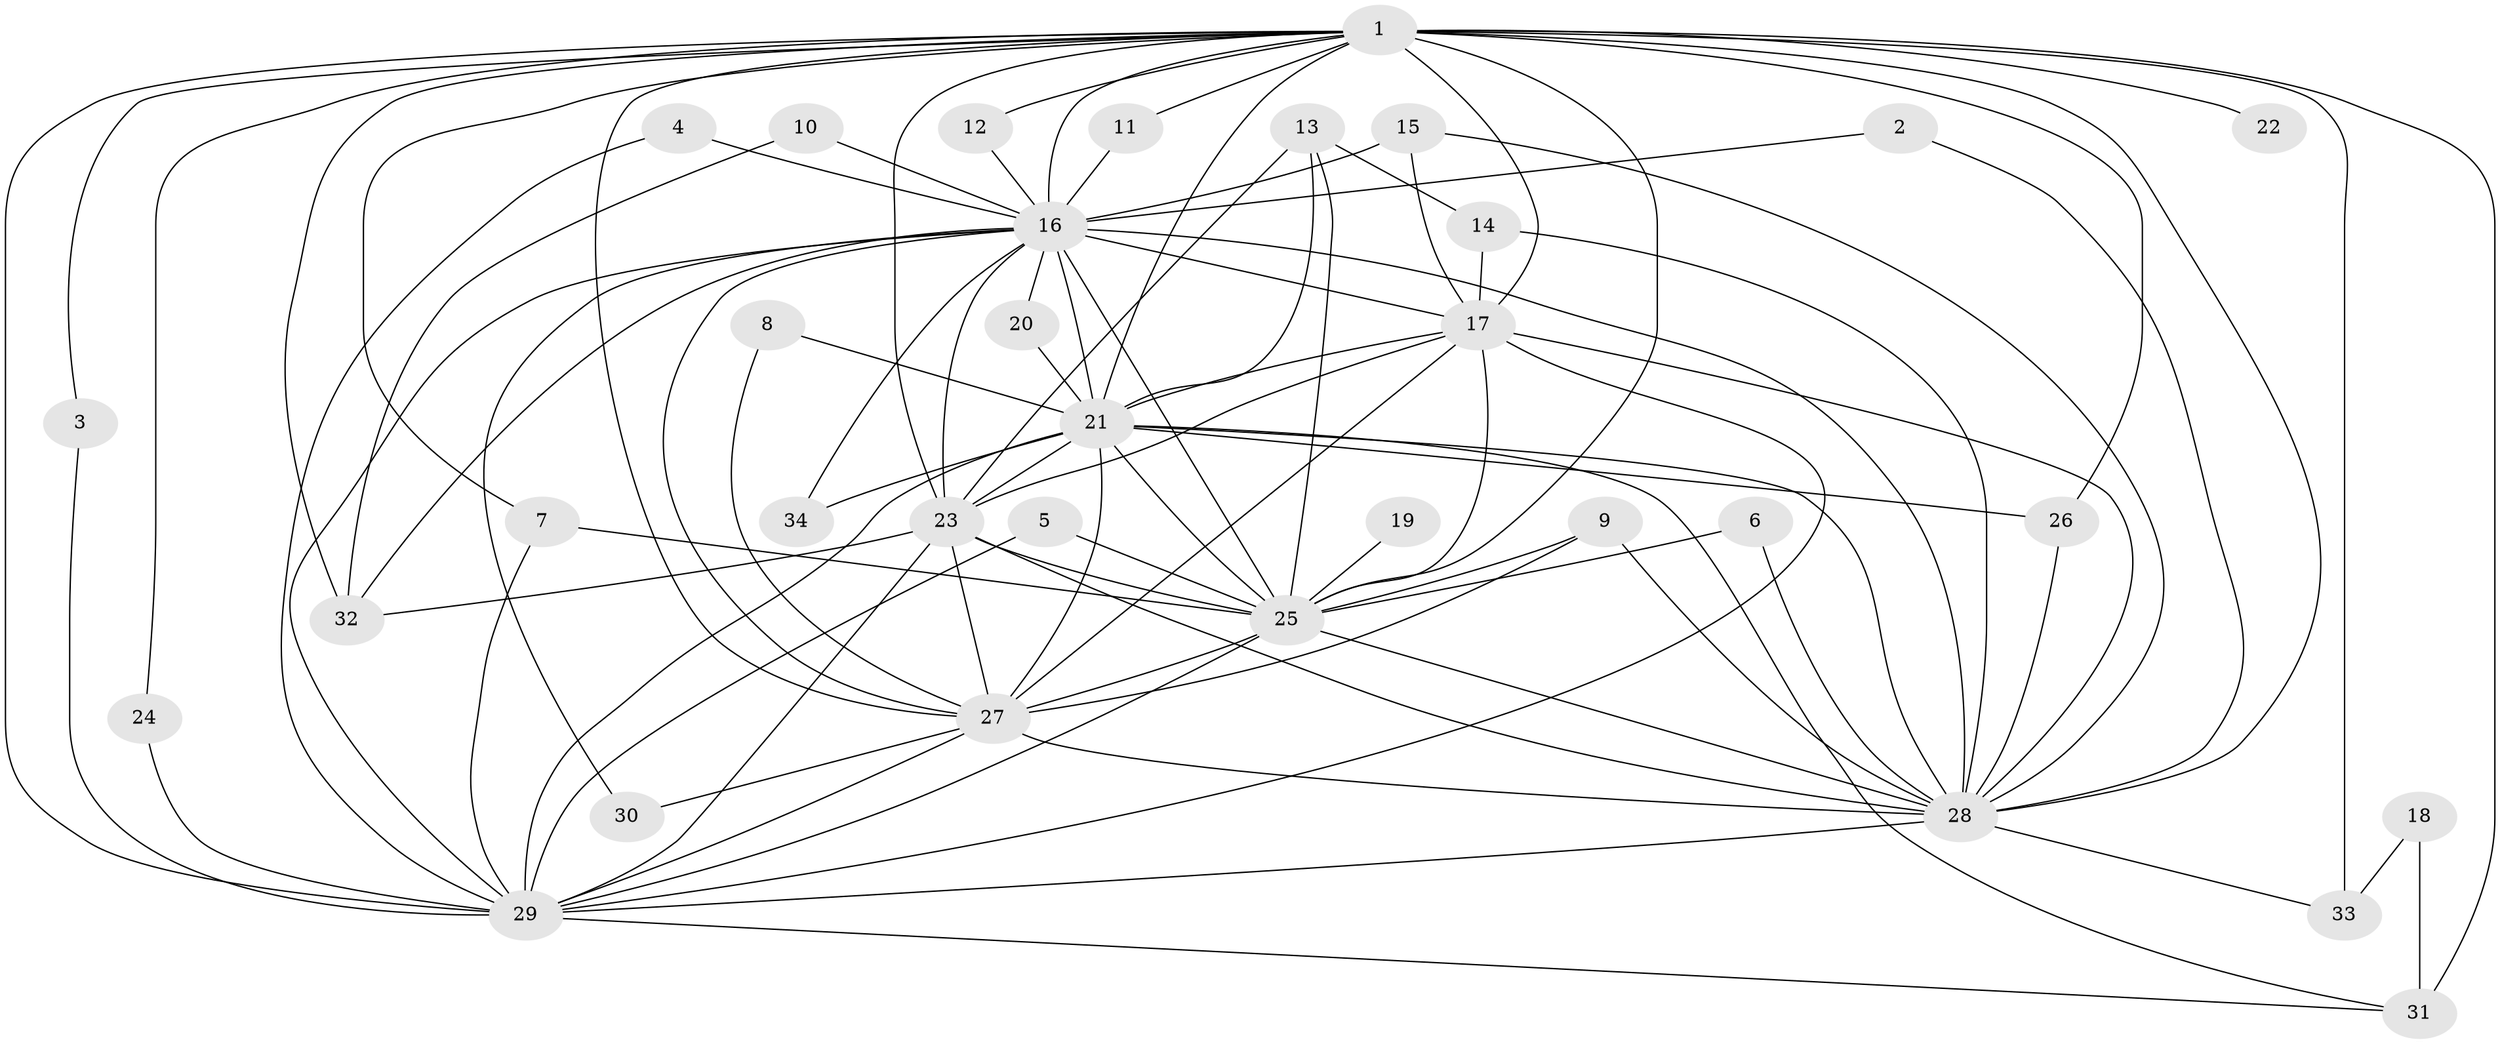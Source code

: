 // original degree distribution, {17: 0.029850746268656716, 18: 0.014925373134328358, 22: 0.014925373134328358, 23: 0.014925373134328358, 14: 0.04477611940298507, 16: 0.014925373134328358, 15: 0.014925373134328358, 3: 0.23880597014925373, 2: 0.4925373134328358, 4: 0.08955223880597014, 5: 0.029850746268656716}
// Generated by graph-tools (version 1.1) at 2025/25/03/09/25 03:25:47]
// undirected, 34 vertices, 92 edges
graph export_dot {
graph [start="1"]
  node [color=gray90,style=filled];
  1;
  2;
  3;
  4;
  5;
  6;
  7;
  8;
  9;
  10;
  11;
  12;
  13;
  14;
  15;
  16;
  17;
  18;
  19;
  20;
  21;
  22;
  23;
  24;
  25;
  26;
  27;
  28;
  29;
  30;
  31;
  32;
  33;
  34;
  1 -- 3 [weight=1.0];
  1 -- 7 [weight=1.0];
  1 -- 11 [weight=1.0];
  1 -- 12 [weight=1.0];
  1 -- 16 [weight=3.0];
  1 -- 17 [weight=4.0];
  1 -- 21 [weight=2.0];
  1 -- 22 [weight=2.0];
  1 -- 23 [weight=2.0];
  1 -- 24 [weight=1.0];
  1 -- 25 [weight=3.0];
  1 -- 26 [weight=2.0];
  1 -- 27 [weight=2.0];
  1 -- 28 [weight=2.0];
  1 -- 29 [weight=2.0];
  1 -- 31 [weight=2.0];
  1 -- 32 [weight=1.0];
  1 -- 33 [weight=2.0];
  2 -- 16 [weight=1.0];
  2 -- 28 [weight=1.0];
  3 -- 29 [weight=1.0];
  4 -- 16 [weight=1.0];
  4 -- 29 [weight=1.0];
  5 -- 25 [weight=1.0];
  5 -- 29 [weight=1.0];
  6 -- 25 [weight=1.0];
  6 -- 28 [weight=1.0];
  7 -- 25 [weight=1.0];
  7 -- 29 [weight=1.0];
  8 -- 21 [weight=1.0];
  8 -- 27 [weight=1.0];
  9 -- 25 [weight=1.0];
  9 -- 27 [weight=2.0];
  9 -- 28 [weight=1.0];
  10 -- 16 [weight=1.0];
  10 -- 32 [weight=1.0];
  11 -- 16 [weight=1.0];
  12 -- 16 [weight=1.0];
  13 -- 14 [weight=1.0];
  13 -- 21 [weight=1.0];
  13 -- 23 [weight=1.0];
  13 -- 25 [weight=1.0];
  14 -- 17 [weight=1.0];
  14 -- 28 [weight=1.0];
  15 -- 16 [weight=1.0];
  15 -- 17 [weight=1.0];
  15 -- 28 [weight=1.0];
  16 -- 17 [weight=1.0];
  16 -- 20 [weight=1.0];
  16 -- 21 [weight=2.0];
  16 -- 23 [weight=2.0];
  16 -- 25 [weight=2.0];
  16 -- 27 [weight=1.0];
  16 -- 28 [weight=1.0];
  16 -- 29 [weight=1.0];
  16 -- 30 [weight=1.0];
  16 -- 32 [weight=1.0];
  16 -- 34 [weight=1.0];
  17 -- 21 [weight=1.0];
  17 -- 23 [weight=2.0];
  17 -- 25 [weight=1.0];
  17 -- 27 [weight=1.0];
  17 -- 28 [weight=2.0];
  17 -- 29 [weight=2.0];
  18 -- 31 [weight=1.0];
  18 -- 33 [weight=1.0];
  19 -- 25 [weight=1.0];
  20 -- 21 [weight=3.0];
  21 -- 23 [weight=1.0];
  21 -- 25 [weight=2.0];
  21 -- 26 [weight=1.0];
  21 -- 27 [weight=1.0];
  21 -- 28 [weight=1.0];
  21 -- 29 [weight=1.0];
  21 -- 31 [weight=1.0];
  21 -- 34 [weight=1.0];
  23 -- 25 [weight=2.0];
  23 -- 27 [weight=1.0];
  23 -- 28 [weight=2.0];
  23 -- 29 [weight=1.0];
  23 -- 32 [weight=1.0];
  24 -- 29 [weight=1.0];
  25 -- 27 [weight=3.0];
  25 -- 28 [weight=1.0];
  25 -- 29 [weight=1.0];
  26 -- 28 [weight=1.0];
  27 -- 28 [weight=1.0];
  27 -- 29 [weight=1.0];
  27 -- 30 [weight=1.0];
  28 -- 29 [weight=1.0];
  28 -- 33 [weight=1.0];
  29 -- 31 [weight=1.0];
}
